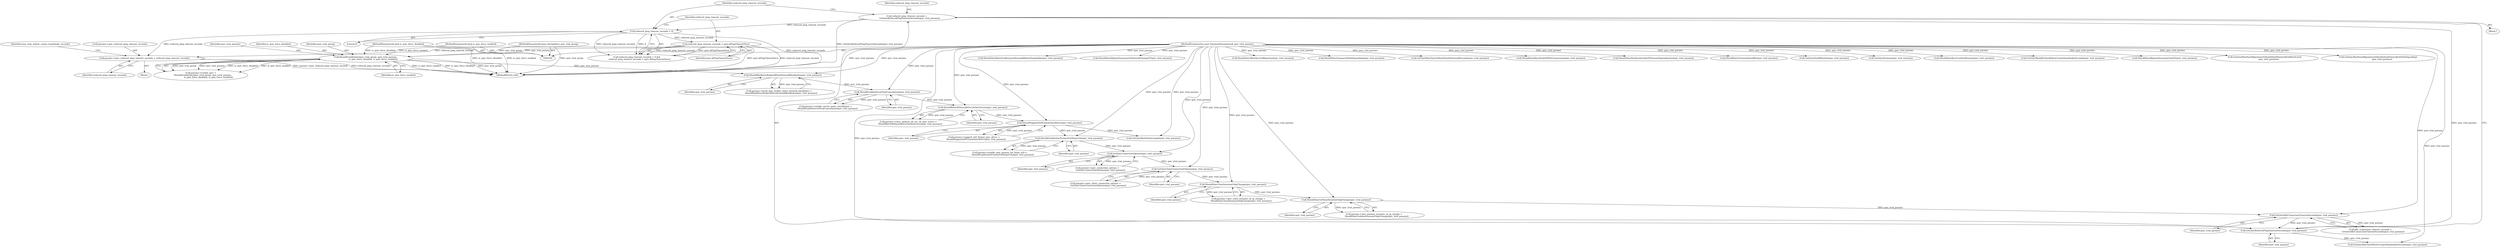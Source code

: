 digraph "0_Chrome_fd2335678e96c34d14f4b20f0d9613dfbd1ccdb4@pointer" {
"1000205" [label="(Call,params->quic_reduced_ping_timeout_seconds = reduced_ping_timeout_seconds)"];
"1000198" [label="(Call,reduced_ping_timeout_seconds > 0)"];
"1000192" [label="(Call,reduced_ping_timeout_seconds =\n        GetQuicReducedPingTimeoutSeconds(quic_trial_params))"];
"1000194" [label="(Call,GetQuicReducedPingTimeoutSeconds(quic_trial_params))"];
"1000179" [label="(Call,GetQuicIdleConnectionTimeoutSeconds(quic_trial_params))"];
"1000174" [label="(Call,ShouldQuicGoAwaySessionsOnIpChange(quic_trial_params))"];
"1000168" [label="(Call,ShouldQuicCloseSessionsOnIpChange(quic_trial_params))"];
"1000162" [label="(Call,GetQuicClientConnectionOptions(quic_trial_params))"];
"1000156" [label="(Call,GetQuicConnectionOptions(quic_trial_params))"];
"1000150" [label="(Call,ShouldEnableQuicProxiesForHttpsUrls(quic_trial_params))"];
"1000139" [label="(Call,ShouldSupportIetfFormatQuicAltSvc(quic_trial_params))"];
"1000133" [label="(Call,ShouldRetryWithoutAltSvcOnQuicErrors(quic_trial_params))"];
"1000127" [label="(Call,ShouldEnableServerPushCancelation(quic_trial_params))"];
"1000121" [label="(Call,ShouldMarkQuicBrokenWhenNetworkBlackholes(quic_trial_params))"];
"1000112" [label="(Call,ShouldEnableQuic(quic_trial_group, quic_trial_params,\n                       is_quic_force_disabled, is_quic_force_enabled))"];
"1000101" [label="(MethodParameterIn,base::StringPiece quic_trial_group)"];
"1000102" [label="(MethodParameterIn,const VariationParameters& quic_trial_params)"];
"1000103" [label="(MethodParameterIn,bool is_quic_force_disabled)"];
"1000104" [label="(MethodParameterIn,bool is_quic_force_enabled)"];
"1000201" [label="(Call,reduced_ping_timeout_seconds < quic::kPingTimeoutSecs)"];
"1000209" [label="(Identifier,reduced_ping_timeout_seconds)"];
"1000204" [label="(Block,)"];
"1000133" [label="(Call,ShouldRetryWithoutAltSvcOnQuicErrors(quic_trial_params))"];
"1000116" [label="(Identifier,is_quic_force_enabled)"];
"1000177" [label="(Call,idle_connection_timeout_seconds =\n        GetQuicIdleConnectionTimeoutSeconds(quic_trial_params))"];
"1000194" [label="(Call,GetQuicReducedPingTimeoutSeconds(quic_trial_params))"];
"1000338" [label="(Call,ShouldQuicAllowServerMigration(quic_trial_params))"];
"1000151" [label="(Identifier,quic_trial_params)"];
"1000192" [label="(Call,reduced_ping_timeout_seconds =\n        GetQuicReducedPingTimeoutSeconds(quic_trial_params))"];
"1000156" [label="(Call,GetQuicConnectionOptions(quic_trial_params))"];
"1000114" [label="(Identifier,quic_trial_params)"];
"1000280" [label="(Call,ShouldQuicGoawayOnPathDegrading(quic_trial_params))"];
"1000128" [label="(Identifier,quic_trial_params)"];
"1000291" [label="(Call,GetQuicMaxTimeOnNonDefaultNetworkSeconds(quic_trial_params))"];
"1000168" [label="(Call,ShouldQuicCloseSessionsOnIpChange(quic_trial_params))"];
"1000150" [label="(Call,ShouldEnableQuicProxiesForHttpsUrls(quic_trial_params))"];
"1000200" [label="(Literal,0)"];
"1000134" [label="(Identifier,quic_trial_params)"];
"1000123" [label="(Call,params->enable_server_push_cancellation =\n      ShouldEnableServerPushCancelation(quic_trial_params))"];
"1000195" [label="(Identifier,quic_trial_params)"];
"1000203" [label="(Identifier,quic::kPingTimeoutSecs)"];
"1000286" [label="(Call,ShouldQuicRaceStaleDNSOnConnection(quic_trial_params))"];
"1000152" [label="(Call,params->quic_connection_options =\n         GetQuicConnectionOptions(quic_trial_params))"];
"1000115" [label="(Identifier,is_quic_force_disabled)"];
"1000212" [label="(Identifier,max_time_before_crypto_handshake_seconds)"];
"1000164" [label="(Call,params->quic_close_sessions_on_ip_change =\n        ShouldQuicCloseSessionsOnIpChange(quic_trial_params))"];
"1000174" [label="(Call,ShouldQuicGoAwaySessionsOnIpChange(quic_trial_params))"];
"1000198" [label="(Call,reduced_ping_timeout_seconds > 0)"];
"1000140" [label="(Identifier,quic_trial_params)"];
"1000162" [label="(Call,GetQuicClientConnectionOptions(quic_trial_params))"];
"1000256" [label="(Call,ShouldQuicHeadersIncludeH2StreamDependencies(quic_trial_params))"];
"1000250" [label="(Call,ShouldQuicEstimateInitialRtt(quic_trial_params))"];
"1000145" [label="(Block,)"];
"1000129" [label="(Call,params->retry_without_alt_svc_on_quic_errors =\n      ShouldRetryWithoutAltSvcOnQuicErrors(quic_trial_params))"];
"1000344" [label="(Call,GetQuicHostWhitelist(quic_trial_params))"];
"1000369" [label="(Call,GetQuicVersions(quic_trial_params))"];
"1000157" [label="(Identifier,quic_trial_params)"];
"1000127" [label="(Call,ShouldEnableServerPushCancelation(quic_trial_params))"];
"1000197" [label="(Call,reduced_ping_timeout_seconds > 0 &&\n        reduced_ping_timeout_seconds < quic::kPingTimeoutSecs)"];
"1000108" [label="(Call,params->enable_quic =\n      ShouldEnableQuic(quic_trial_group, quic_trial_params,\n                       is_quic_force_disabled, is_quic_force_enabled))"];
"1000205" [label="(Call,params->quic_reduced_ping_timeout_seconds = reduced_ping_timeout_seconds)"];
"1000201" [label="(Call,reduced_ping_timeout_seconds < quic::kPingTimeoutSecs)"];
"1000117" [label="(Call,params->mark_quic_broken_when_network_blackholes =\n      ShouldMarkQuicBrokenWhenNetworkBlackholes(quic_trial_params))"];
"1000244" [label="(Call,ShouldQuicRaceCertVerification(quic_trial_params))"];
"1000213" [label="(Call,GetQuicMaxTimeBeforeCryptoHandshakeSeconds(quic_trial_params))"];
"1000170" [label="(Call,params->quic_goaway_sessions_on_ip_change =\n        ShouldQuicGoAwaySessionsOnIpChange(quic_trial_params))"];
"1000135" [label="(Call,params->support_ietf_format_quic_altsvc =\n      ShouldSupportIetfFormatQuicAltSvc(quic_trial_params))"];
"1000146" [label="(Call,params->enable_quic_proxies_for_https_urls =\n         ShouldEnableQuicProxiesForHttpsUrls(quic_trial_params))"];
"1000121" [label="(Call,ShouldMarkQuicBrokenWhenNetworkBlackholes(quic_trial_params))"];
"1000112" [label="(Call,ShouldEnableQuic(quic_trial_group, quic_trial_params,\n                       is_quic_force_disabled, is_quic_force_enabled))"];
"1000103" [label="(MethodParameterIn,bool is_quic_force_disabled)"];
"1000101" [label="(MethodParameterIn,base::StringPiece quic_trial_group)"];
"1000139" [label="(Call,ShouldSupportIetfFormatQuicAltSvc(quic_trial_params))"];
"1000206" [label="(Call,params->quic_reduced_ping_timeout_seconds)"];
"1000175" [label="(Identifier,quic_trial_params)"];
"1000158" [label="(Call,params->quic_client_connection_options =\n        GetQuicClientConnectionOptions(quic_trial_params))"];
"1000180" [label="(Identifier,quic_trial_params)"];
"1000102" [label="(MethodParameterIn,const VariationParameters& quic_trial_params)"];
"1000163" [label="(Identifier,quic_trial_params)"];
"1000349" [label="(Call,GetQuicMaxPacketLength(quic_trial_params))"];
"1000113" [label="(Identifier,quic_trial_group)"];
"1000228" [label="(Call,GetQuicMaxIdleTimeBeforeCryptoHandshakeSeconds(quic_trial_params))"];
"1000268" [label="(Call,ShouldQuicMigrateSessionsEarlyV2(quic_trial_params))"];
"1000122" [label="(Identifier,quic_trial_params)"];
"1000307" [label="(Call,GetQuicMaxNumMigrationsToNonDefaultNetworkOnWriteError(\n            quic_trial_params))"];
"1000179" [label="(Call,GetQuicIdleConnectionTimeoutSeconds(quic_trial_params))"];
"1000322" [label="(Call,GetQuicMaxNumMigrationsToNonDefaultNetworkOnPathDegrading(\n            quic_trial_params))"];
"1000202" [label="(Identifier,reduced_ping_timeout_seconds)"];
"1000193" [label="(Identifier,reduced_ping_timeout_seconds)"];
"1000104" [label="(MethodParameterIn,bool is_quic_force_enabled)"];
"1000199" [label="(Identifier,reduced_ping_timeout_seconds)"];
"1000379" [label="(MethodReturn,void)"];
"1000274" [label="(Call,ShouldQuicRetryOnAlternateNetworkBeforeHandshake(quic_trial_params))"];
"1000262" [label="(Call,ShouldQuicMigrateSessionsOnNetworkChangeV2(quic_trial_params))"];
"1000169" [label="(Identifier,quic_trial_params)"];
"1000205" -> "1000204"  [label="AST: "];
"1000205" -> "1000209"  [label="CFG: "];
"1000206" -> "1000205"  [label="AST: "];
"1000209" -> "1000205"  [label="AST: "];
"1000212" -> "1000205"  [label="CFG: "];
"1000205" -> "1000379"  [label="DDG: reduced_ping_timeout_seconds"];
"1000205" -> "1000379"  [label="DDG: params->quic_reduced_ping_timeout_seconds"];
"1000198" -> "1000205"  [label="DDG: reduced_ping_timeout_seconds"];
"1000201" -> "1000205"  [label="DDG: reduced_ping_timeout_seconds"];
"1000198" -> "1000197"  [label="AST: "];
"1000198" -> "1000200"  [label="CFG: "];
"1000199" -> "1000198"  [label="AST: "];
"1000200" -> "1000198"  [label="AST: "];
"1000202" -> "1000198"  [label="CFG: "];
"1000197" -> "1000198"  [label="CFG: "];
"1000198" -> "1000379"  [label="DDG: reduced_ping_timeout_seconds"];
"1000198" -> "1000197"  [label="DDG: reduced_ping_timeout_seconds"];
"1000198" -> "1000197"  [label="DDG: 0"];
"1000192" -> "1000198"  [label="DDG: reduced_ping_timeout_seconds"];
"1000198" -> "1000201"  [label="DDG: reduced_ping_timeout_seconds"];
"1000192" -> "1000145"  [label="AST: "];
"1000192" -> "1000194"  [label="CFG: "];
"1000193" -> "1000192"  [label="AST: "];
"1000194" -> "1000192"  [label="AST: "];
"1000199" -> "1000192"  [label="CFG: "];
"1000192" -> "1000379"  [label="DDG: GetQuicReducedPingTimeoutSeconds(quic_trial_params)"];
"1000194" -> "1000192"  [label="DDG: quic_trial_params"];
"1000194" -> "1000195"  [label="CFG: "];
"1000195" -> "1000194"  [label="AST: "];
"1000179" -> "1000194"  [label="DDG: quic_trial_params"];
"1000102" -> "1000194"  [label="DDG: quic_trial_params"];
"1000194" -> "1000213"  [label="DDG: quic_trial_params"];
"1000179" -> "1000177"  [label="AST: "];
"1000179" -> "1000180"  [label="CFG: "];
"1000180" -> "1000179"  [label="AST: "];
"1000177" -> "1000179"  [label="CFG: "];
"1000179" -> "1000177"  [label="DDG: quic_trial_params"];
"1000174" -> "1000179"  [label="DDG: quic_trial_params"];
"1000102" -> "1000179"  [label="DDG: quic_trial_params"];
"1000174" -> "1000170"  [label="AST: "];
"1000174" -> "1000175"  [label="CFG: "];
"1000175" -> "1000174"  [label="AST: "];
"1000170" -> "1000174"  [label="CFG: "];
"1000174" -> "1000170"  [label="DDG: quic_trial_params"];
"1000168" -> "1000174"  [label="DDG: quic_trial_params"];
"1000102" -> "1000174"  [label="DDG: quic_trial_params"];
"1000168" -> "1000164"  [label="AST: "];
"1000168" -> "1000169"  [label="CFG: "];
"1000169" -> "1000168"  [label="AST: "];
"1000164" -> "1000168"  [label="CFG: "];
"1000168" -> "1000164"  [label="DDG: quic_trial_params"];
"1000162" -> "1000168"  [label="DDG: quic_trial_params"];
"1000102" -> "1000168"  [label="DDG: quic_trial_params"];
"1000162" -> "1000158"  [label="AST: "];
"1000162" -> "1000163"  [label="CFG: "];
"1000163" -> "1000162"  [label="AST: "];
"1000158" -> "1000162"  [label="CFG: "];
"1000162" -> "1000158"  [label="DDG: quic_trial_params"];
"1000156" -> "1000162"  [label="DDG: quic_trial_params"];
"1000102" -> "1000162"  [label="DDG: quic_trial_params"];
"1000156" -> "1000152"  [label="AST: "];
"1000156" -> "1000157"  [label="CFG: "];
"1000157" -> "1000156"  [label="AST: "];
"1000152" -> "1000156"  [label="CFG: "];
"1000156" -> "1000152"  [label="DDG: quic_trial_params"];
"1000150" -> "1000156"  [label="DDG: quic_trial_params"];
"1000102" -> "1000156"  [label="DDG: quic_trial_params"];
"1000150" -> "1000146"  [label="AST: "];
"1000150" -> "1000151"  [label="CFG: "];
"1000151" -> "1000150"  [label="AST: "];
"1000146" -> "1000150"  [label="CFG: "];
"1000150" -> "1000146"  [label="DDG: quic_trial_params"];
"1000139" -> "1000150"  [label="DDG: quic_trial_params"];
"1000102" -> "1000150"  [label="DDG: quic_trial_params"];
"1000139" -> "1000135"  [label="AST: "];
"1000139" -> "1000140"  [label="CFG: "];
"1000140" -> "1000139"  [label="AST: "];
"1000135" -> "1000139"  [label="CFG: "];
"1000139" -> "1000135"  [label="DDG: quic_trial_params"];
"1000133" -> "1000139"  [label="DDG: quic_trial_params"];
"1000102" -> "1000139"  [label="DDG: quic_trial_params"];
"1000139" -> "1000349"  [label="DDG: quic_trial_params"];
"1000133" -> "1000129"  [label="AST: "];
"1000133" -> "1000134"  [label="CFG: "];
"1000134" -> "1000133"  [label="AST: "];
"1000129" -> "1000133"  [label="CFG: "];
"1000133" -> "1000129"  [label="DDG: quic_trial_params"];
"1000127" -> "1000133"  [label="DDG: quic_trial_params"];
"1000102" -> "1000133"  [label="DDG: quic_trial_params"];
"1000127" -> "1000123"  [label="AST: "];
"1000127" -> "1000128"  [label="CFG: "];
"1000128" -> "1000127"  [label="AST: "];
"1000123" -> "1000127"  [label="CFG: "];
"1000127" -> "1000123"  [label="DDG: quic_trial_params"];
"1000121" -> "1000127"  [label="DDG: quic_trial_params"];
"1000102" -> "1000127"  [label="DDG: quic_trial_params"];
"1000121" -> "1000117"  [label="AST: "];
"1000121" -> "1000122"  [label="CFG: "];
"1000122" -> "1000121"  [label="AST: "];
"1000117" -> "1000121"  [label="CFG: "];
"1000121" -> "1000117"  [label="DDG: quic_trial_params"];
"1000112" -> "1000121"  [label="DDG: quic_trial_params"];
"1000102" -> "1000121"  [label="DDG: quic_trial_params"];
"1000112" -> "1000108"  [label="AST: "];
"1000112" -> "1000116"  [label="CFG: "];
"1000113" -> "1000112"  [label="AST: "];
"1000114" -> "1000112"  [label="AST: "];
"1000115" -> "1000112"  [label="AST: "];
"1000116" -> "1000112"  [label="AST: "];
"1000108" -> "1000112"  [label="CFG: "];
"1000112" -> "1000379"  [label="DDG: is_quic_force_disabled"];
"1000112" -> "1000379"  [label="DDG: quic_trial_group"];
"1000112" -> "1000379"  [label="DDG: is_quic_force_enabled"];
"1000112" -> "1000108"  [label="DDG: quic_trial_group"];
"1000112" -> "1000108"  [label="DDG: quic_trial_params"];
"1000112" -> "1000108"  [label="DDG: is_quic_force_disabled"];
"1000112" -> "1000108"  [label="DDG: is_quic_force_enabled"];
"1000101" -> "1000112"  [label="DDG: quic_trial_group"];
"1000102" -> "1000112"  [label="DDG: quic_trial_params"];
"1000103" -> "1000112"  [label="DDG: is_quic_force_disabled"];
"1000104" -> "1000112"  [label="DDG: is_quic_force_enabled"];
"1000101" -> "1000100"  [label="AST: "];
"1000101" -> "1000379"  [label="DDG: quic_trial_group"];
"1000102" -> "1000100"  [label="AST: "];
"1000102" -> "1000379"  [label="DDG: quic_trial_params"];
"1000102" -> "1000213"  [label="DDG: quic_trial_params"];
"1000102" -> "1000228"  [label="DDG: quic_trial_params"];
"1000102" -> "1000244"  [label="DDG: quic_trial_params"];
"1000102" -> "1000250"  [label="DDG: quic_trial_params"];
"1000102" -> "1000256"  [label="DDG: quic_trial_params"];
"1000102" -> "1000262"  [label="DDG: quic_trial_params"];
"1000102" -> "1000268"  [label="DDG: quic_trial_params"];
"1000102" -> "1000274"  [label="DDG: quic_trial_params"];
"1000102" -> "1000280"  [label="DDG: quic_trial_params"];
"1000102" -> "1000286"  [label="DDG: quic_trial_params"];
"1000102" -> "1000291"  [label="DDG: quic_trial_params"];
"1000102" -> "1000307"  [label="DDG: quic_trial_params"];
"1000102" -> "1000322"  [label="DDG: quic_trial_params"];
"1000102" -> "1000338"  [label="DDG: quic_trial_params"];
"1000102" -> "1000344"  [label="DDG: quic_trial_params"];
"1000102" -> "1000349"  [label="DDG: quic_trial_params"];
"1000102" -> "1000369"  [label="DDG: quic_trial_params"];
"1000103" -> "1000100"  [label="AST: "];
"1000103" -> "1000379"  [label="DDG: is_quic_force_disabled"];
"1000104" -> "1000100"  [label="AST: "];
"1000104" -> "1000379"  [label="DDG: is_quic_force_enabled"];
"1000201" -> "1000197"  [label="AST: "];
"1000201" -> "1000203"  [label="CFG: "];
"1000202" -> "1000201"  [label="AST: "];
"1000203" -> "1000201"  [label="AST: "];
"1000197" -> "1000201"  [label="CFG: "];
"1000201" -> "1000379"  [label="DDG: quic::kPingTimeoutSecs"];
"1000201" -> "1000379"  [label="DDG: reduced_ping_timeout_seconds"];
"1000201" -> "1000197"  [label="DDG: reduced_ping_timeout_seconds"];
"1000201" -> "1000197"  [label="DDG: quic::kPingTimeoutSecs"];
}
